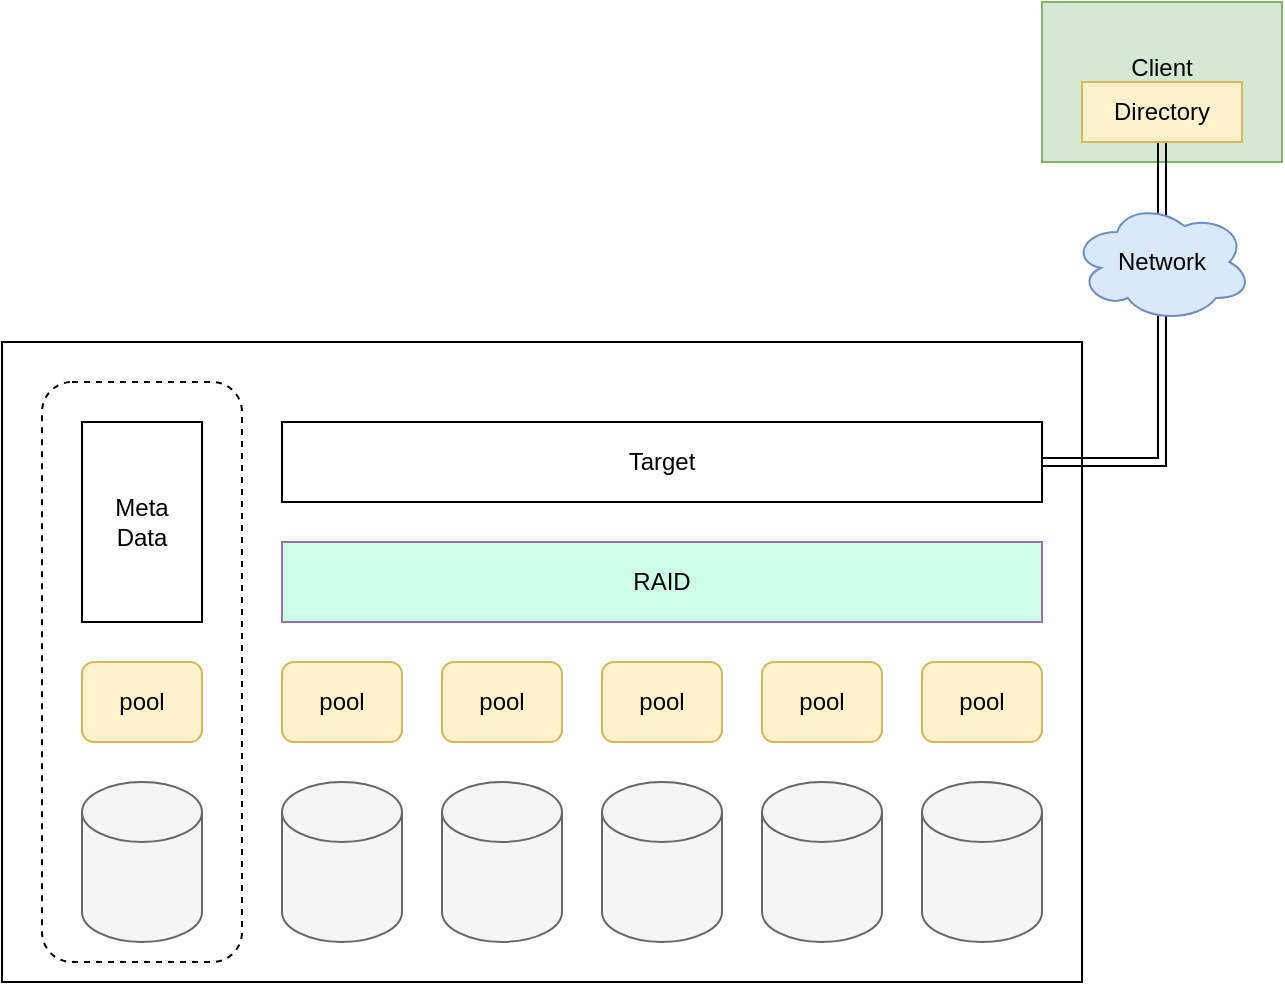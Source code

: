 <mxfile version="20.5.1" type="github" pages="2">
  <diagram id="MN1tpE6yu0p90DHYZf7P" name="인라인 네트워크 레이드 아키텍처">
    <mxGraphModel dx="1422" dy="762" grid="1" gridSize="10" guides="1" tooltips="1" connect="1" arrows="1" fold="1" page="1" pageScale="1" pageWidth="827" pageHeight="1169" math="0" shadow="0">
      <root>
        <mxCell id="0" />
        <mxCell id="1" parent="0" />
        <mxCell id="2T-RvHpUOafos7GOEmiL-3" value="Client&lt;br&gt;&lt;br&gt;" style="rounded=0;whiteSpace=wrap;html=1;fillColor=#d5e8d4;strokeColor=#82b366;" vertex="1" parent="1">
          <mxGeometry x="550" y="130" width="120" height="80" as="geometry" />
        </mxCell>
        <mxCell id="2T-RvHpUOafos7GOEmiL-6" value="" style="rounded=0;whiteSpace=wrap;html=1;fillColor=#FFFFFF;" vertex="1" parent="1">
          <mxGeometry x="30" y="300" width="540" height="320" as="geometry" />
        </mxCell>
        <mxCell id="2T-RvHpUOafos7GOEmiL-5" value="" style="rounded=1;whiteSpace=wrap;html=1;fillColor=#FFFFFF;dashed=1;" vertex="1" parent="1">
          <mxGeometry x="50" y="320" width="100" height="290" as="geometry" />
        </mxCell>
        <mxCell id="yECEQW9LtqZ5MZvgmVVH-2" value="" style="shape=cylinder3;whiteSpace=wrap;html=1;boundedLbl=1;backgroundOutline=1;size=15;fillColor=#f5f5f5;strokeColor=#666666;fontColor=#333333;" vertex="1" parent="1">
          <mxGeometry x="70" y="520" width="60" height="80" as="geometry" />
        </mxCell>
        <mxCell id="yECEQW9LtqZ5MZvgmVVH-3" value="" style="shape=cylinder3;whiteSpace=wrap;html=1;boundedLbl=1;backgroundOutline=1;size=15;fillColor=#f5f5f5;strokeColor=#666666;fontColor=#333333;" vertex="1" parent="1">
          <mxGeometry x="170" y="520" width="60" height="80" as="geometry" />
        </mxCell>
        <mxCell id="yECEQW9LtqZ5MZvgmVVH-4" value="" style="shape=cylinder3;whiteSpace=wrap;html=1;boundedLbl=1;backgroundOutline=1;size=15;fillColor=#f5f5f5;strokeColor=#666666;fontColor=#333333;" vertex="1" parent="1">
          <mxGeometry x="250" y="520" width="60" height="80" as="geometry" />
        </mxCell>
        <mxCell id="yECEQW9LtqZ5MZvgmVVH-5" value="" style="shape=cylinder3;whiteSpace=wrap;html=1;boundedLbl=1;backgroundOutline=1;size=15;fillColor=#f5f5f5;strokeColor=#666666;fontColor=#333333;" vertex="1" parent="1">
          <mxGeometry x="330" y="520" width="60" height="80" as="geometry" />
        </mxCell>
        <mxCell id="yECEQW9LtqZ5MZvgmVVH-6" value="" style="shape=cylinder3;whiteSpace=wrap;html=1;boundedLbl=1;backgroundOutline=1;size=15;fillColor=#f5f5f5;strokeColor=#666666;fontColor=#333333;" vertex="1" parent="1">
          <mxGeometry x="410" y="520" width="60" height="80" as="geometry" />
        </mxCell>
        <mxCell id="yECEQW9LtqZ5MZvgmVVH-7" value="" style="shape=cylinder3;whiteSpace=wrap;html=1;boundedLbl=1;backgroundOutline=1;size=15;fillColor=#f5f5f5;strokeColor=#666666;fontColor=#333333;" vertex="1" parent="1">
          <mxGeometry x="490" y="520" width="60" height="80" as="geometry" />
        </mxCell>
        <mxCell id="yECEQW9LtqZ5MZvgmVVH-8" value="pool" style="rounded=1;whiteSpace=wrap;html=1;fillColor=#fff2cc;strokeColor=#d6b656;" vertex="1" parent="1">
          <mxGeometry x="170" y="460" width="60" height="40" as="geometry" />
        </mxCell>
        <mxCell id="yECEQW9LtqZ5MZvgmVVH-9" value="pool" style="rounded=1;whiteSpace=wrap;html=1;fillColor=#fff2cc;strokeColor=#d6b656;" vertex="1" parent="1">
          <mxGeometry x="250" y="460" width="60" height="40" as="geometry" />
        </mxCell>
        <mxCell id="yECEQW9LtqZ5MZvgmVVH-10" value="pool" style="rounded=1;whiteSpace=wrap;html=1;fillColor=#fff2cc;strokeColor=#d6b656;" vertex="1" parent="1">
          <mxGeometry x="330" y="460" width="60" height="40" as="geometry" />
        </mxCell>
        <mxCell id="yECEQW9LtqZ5MZvgmVVH-11" value="pool" style="rounded=1;whiteSpace=wrap;html=1;fillColor=#fff2cc;strokeColor=#d6b656;" vertex="1" parent="1">
          <mxGeometry x="410" y="460" width="60" height="40" as="geometry" />
        </mxCell>
        <mxCell id="yECEQW9LtqZ5MZvgmVVH-12" value="pool" style="rounded=1;whiteSpace=wrap;html=1;fillColor=#fff2cc;strokeColor=#d6b656;" vertex="1" parent="1">
          <mxGeometry x="490" y="460" width="60" height="40" as="geometry" />
        </mxCell>
        <mxCell id="yECEQW9LtqZ5MZvgmVVH-13" value="RAID" style="rounded=0;whiteSpace=wrap;html=1;fillColor=#CCFFE6;strokeColor=#9673a6;" vertex="1" parent="1">
          <mxGeometry x="170" y="400" width="380" height="40" as="geometry" />
        </mxCell>
        <mxCell id="yECEQW9LtqZ5MZvgmVVH-15" value="Target" style="rounded=0;whiteSpace=wrap;html=1;" vertex="1" parent="1">
          <mxGeometry x="170" y="340" width="380" height="40" as="geometry" />
        </mxCell>
        <mxCell id="yECEQW9LtqZ5MZvgmVVH-16" value="Meta&lt;br&gt;Data" style="rounded=0;whiteSpace=wrap;html=1;" vertex="1" parent="1">
          <mxGeometry x="70" y="340" width="60" height="100" as="geometry" />
        </mxCell>
        <mxCell id="yECEQW9LtqZ5MZvgmVVH-17" value="pool" style="rounded=1;whiteSpace=wrap;html=1;fillColor=#fff2cc;strokeColor=#d6b656;" vertex="1" parent="1">
          <mxGeometry x="70" y="460" width="60" height="40" as="geometry" />
        </mxCell>
        <mxCell id="2T-RvHpUOafos7GOEmiL-17" style="edgeStyle=orthogonalEdgeStyle;shape=link;rounded=0;orthogonalLoop=1;jettySize=auto;html=1;exitX=0.5;exitY=1;exitDx=0;exitDy=0;strokeWidth=1;endArrow=classicThin;endFill=1;elbow=vertical;entryX=1;entryY=0.5;entryDx=0;entryDy=0;" edge="1" parent="1" source="yECEQW9LtqZ5MZvgmVVH-24" target="yECEQW9LtqZ5MZvgmVVH-15">
          <mxGeometry relative="1" as="geometry">
            <mxPoint x="750" y="470" as="targetPoint" />
          </mxGeometry>
        </mxCell>
        <mxCell id="yECEQW9LtqZ5MZvgmVVH-24" value="Directory" style="rounded=0;whiteSpace=wrap;html=1;fillColor=#fff2cc;strokeColor=#d6b656;" vertex="1" parent="1">
          <mxGeometry x="570" y="170" width="80" height="30" as="geometry" />
        </mxCell>
        <mxCell id="2T-RvHpUOafos7GOEmiL-2" value="Network" style="ellipse;shape=cloud;whiteSpace=wrap;html=1;fillColor=#dae8fc;strokeColor=#6c8ebf;" vertex="1" parent="1">
          <mxGeometry x="565" y="230" width="90" height="60" as="geometry" />
        </mxCell>
      </root>
    </mxGraphModel>
  </diagram>
  <diagram id="MpR8PNCuW_9svIk_nZOq" name="EC">
    <mxGraphModel dx="1422" dy="762" grid="1" gridSize="10" guides="1" tooltips="1" connect="1" arrows="1" fold="1" page="1" pageScale="1" pageWidth="827" pageHeight="1169" math="0" shadow="0">
      <root>
        <mxCell id="0" />
        <mxCell id="1" parent="0" />
      </root>
    </mxGraphModel>
  </diagram>
</mxfile>
